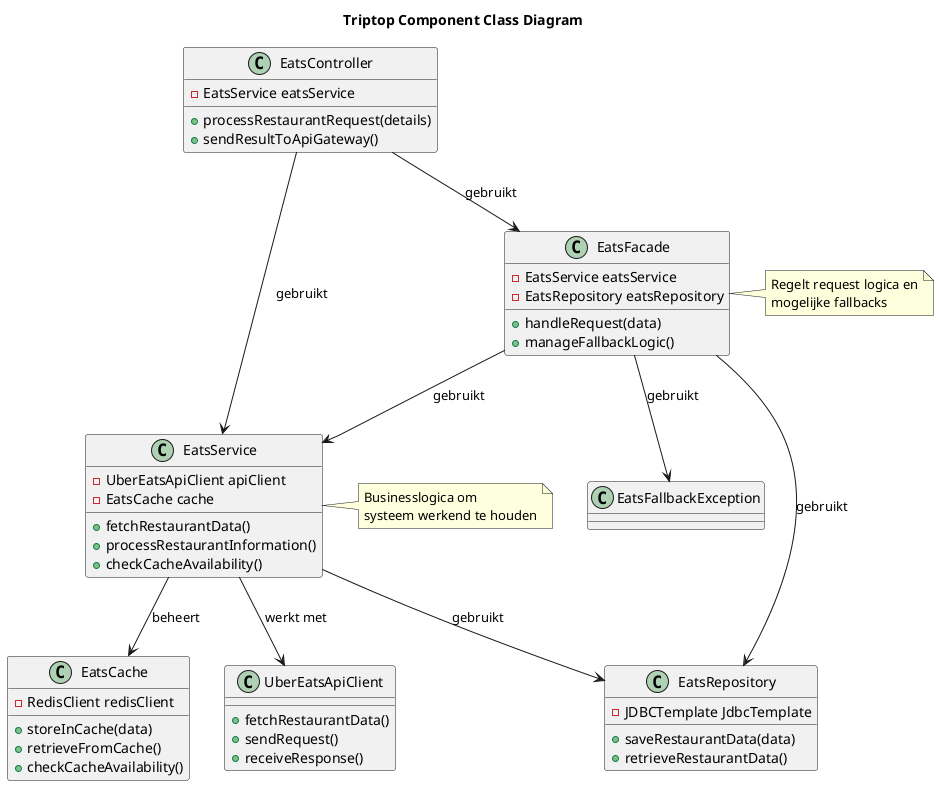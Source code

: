 @startuml

title Triptop Component Class Diagram

class EatsController {
  - EatsService eatsService
  + processRestaurantRequest(details)
  + sendResultToApiGateway()
}

class EatsFacade {
  - EatsService eatsService
  - EatsRepository eatsRepository
  + handleRequest(data)
  + manageFallbackLogic()
}

class EatsService {
  - UberEatsApiClient apiClient
  - EatsCache cache
  + fetchRestaurantData()
  + processRestaurantInformation()
  + checkCacheAvailability()
}

class EatsRepository {
  - JDBCTemplate JdbcTemplate
  + saveRestaurantData(data)
  + retrieveRestaurantData()
}

class EatsCache {
  - RedisClient redisClient
  + storeInCache(data)
  + retrieveFromCache()
  + checkCacheAvailability()
}

class UberEatsApiClient {
  + fetchRestaurantData()
  + sendRequest()
  + receiveResponse()
}

class EatsFallbackException {

}

EatsController --> EatsService : gebruikt
EatsController --> EatsFacade : gebruikt
EatsFacade --> EatsService : gebruikt
EatsFacade --> EatsRepository : gebruikt
EatsFacade --> EatsFallbackException : gebruikt
EatsService --> EatsCache : beheert
EatsService --> UberEatsApiClient : werkt met
EatsService --> EatsRepository : gebruikt

note right of EatsFacade
 Regelt request logica en
 mogelijke fallbacks
end note

note right of EatsService
  Businesslogica om
  systeem werkend te houden
end note
@enduml